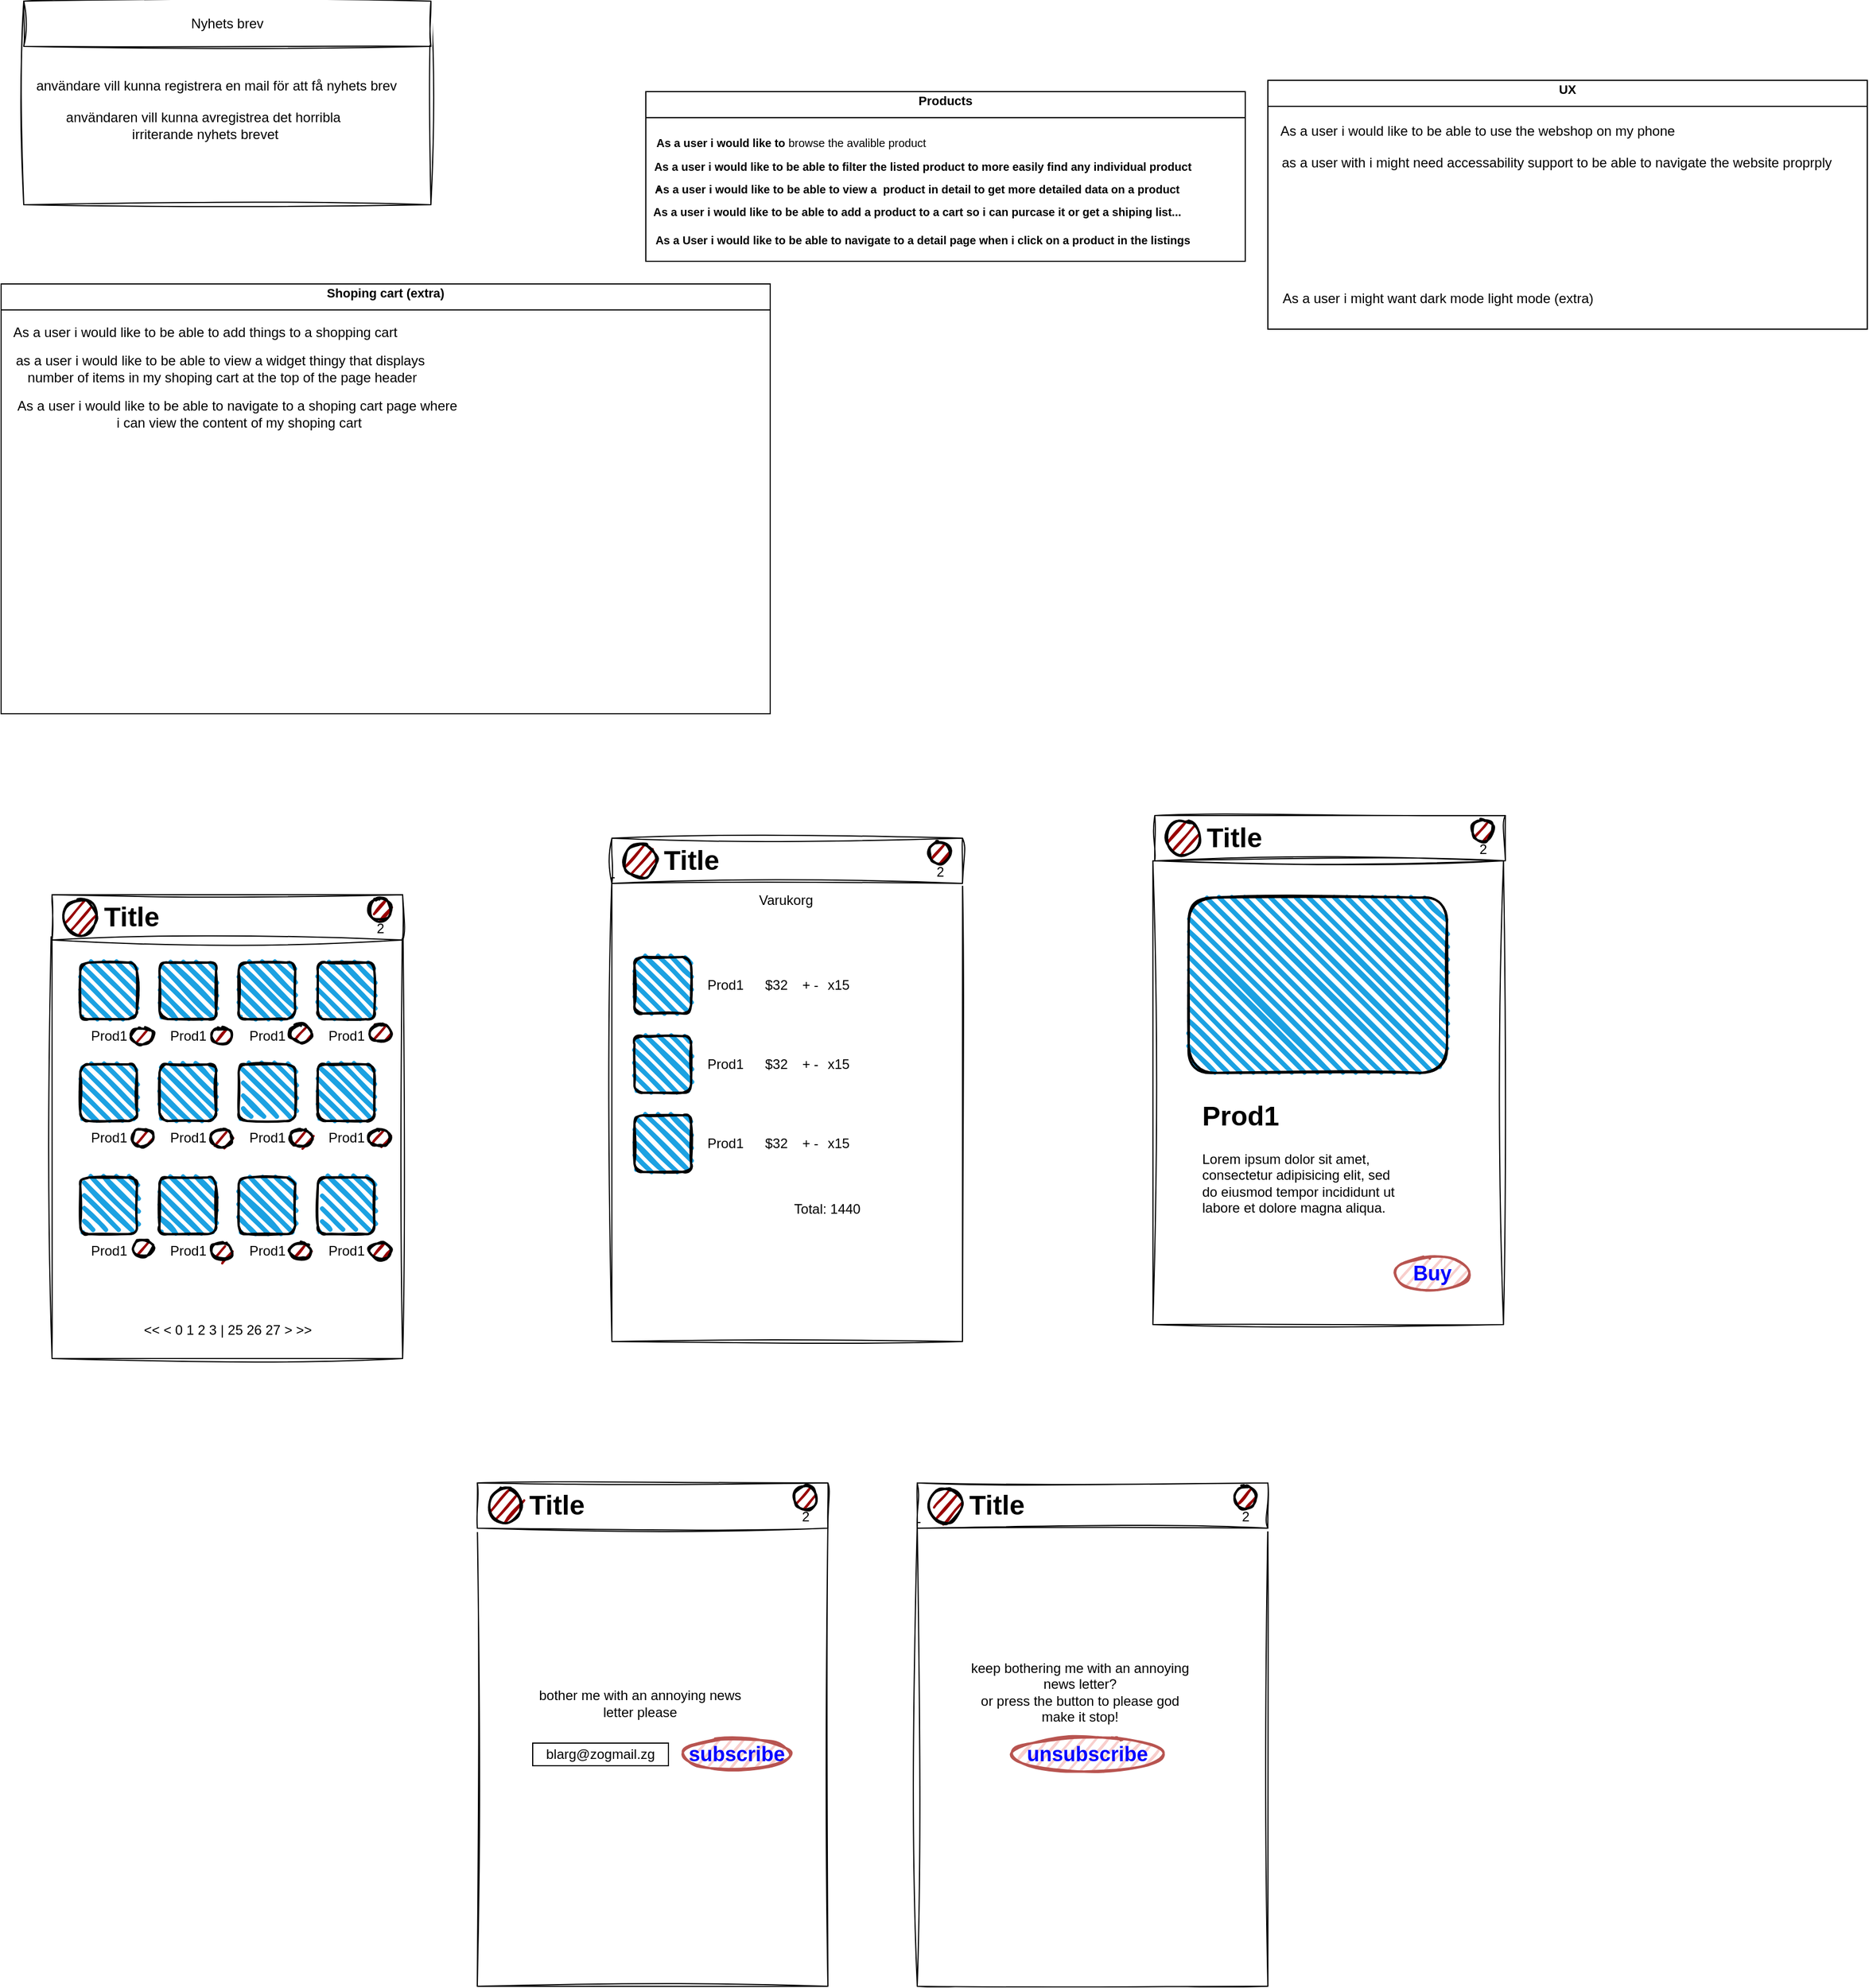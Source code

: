 <mxfile version="26.0.16">
  <diagram name="Page-1" id="tB2G2_xuUE1PFD17AhQb">
    <mxGraphModel dx="2924" dy="2338" grid="1" gridSize="10" guides="1" tooltips="1" connect="1" arrows="1" fold="1" page="1" pageScale="1" pageWidth="850" pageHeight="1100" math="0" shadow="0">
      <root>
        <mxCell id="0" />
        <mxCell id="1" parent="0" />
        <mxCell id="-5q9eOfwCiGem6xnQVSK-14" value="&lt;h1 style=&quot;text-align: left; margin-top: 0px;&quot;&gt;&lt;font style=&quot;font-size: 11px;&quot;&gt;Products&lt;/font&gt;&lt;/h1&gt;" style="swimlane;whiteSpace=wrap;html=1;" vertex="1" parent="1">
          <mxGeometry x="30" width="530" height="150" as="geometry" />
        </mxCell>
        <mxCell id="-5q9eOfwCiGem6xnQVSK-16" value="&lt;h1 style=&quot;text-align: left; margin-top: 0px;&quot;&gt;&lt;font style=&quot;font-size: 10px;&quot;&gt;As a user i would like to&amp;nbsp;&lt;/font&gt;&lt;span style=&quot;font-size: 10px; background-color: transparent; color: light-dark(rgb(0, 0, 0), rgb(255, 255, 255)); font-weight: normal;&quot;&gt;browse the avalible product&amp;nbsp;&lt;/span&gt;&lt;/h1&gt;&lt;p style=&quot;text-align: left;&quot;&gt;&lt;font size=&quot;3&quot;&gt;.&lt;/font&gt;&lt;/p&gt;" style="text;html=1;align=center;verticalAlign=middle;whiteSpace=wrap;rounded=0;" vertex="1" parent="-5q9eOfwCiGem6xnQVSK-14">
          <mxGeometry x="-40" y="60" width="340" height="10" as="geometry" />
        </mxCell>
        <mxCell id="-5q9eOfwCiGem6xnQVSK-18" value="&lt;h1 style=&quot;text-align: left; margin-top: 0px;&quot;&gt;&lt;span style=&quot;font-size: 10px;&quot;&gt;As a user i would like to be able to view a&amp;nbsp; product in detail to get more detailed data on a product&lt;/span&gt;&lt;/h1&gt;" style="text;html=1;align=center;verticalAlign=middle;whiteSpace=wrap;rounded=0;" vertex="1" parent="-5q9eOfwCiGem6xnQVSK-14">
          <mxGeometry x="-10" y="75" width="500" height="30" as="geometry" />
        </mxCell>
        <mxCell id="-5q9eOfwCiGem6xnQVSK-19" value="&lt;h1 style=&quot;text-align: left; margin-top: 0px;&quot;&gt;&lt;span style=&quot;font-size: 10px;&quot;&gt;As a user i would like to be able to add a product to a cart so i can purcase it or get a shiping list...&lt;/span&gt;&lt;/h1&gt;" style="text;html=1;align=center;verticalAlign=middle;whiteSpace=wrap;rounded=0;" vertex="1" parent="-5q9eOfwCiGem6xnQVSK-14">
          <mxGeometry x="-20" y="95" width="520" height="30" as="geometry" />
        </mxCell>
        <mxCell id="-5q9eOfwCiGem6xnQVSK-22" value="&lt;h1 style=&quot;text-align: left; margin-top: 0px;&quot;&gt;&lt;span style=&quot;font-size: 10px;&quot;&gt;As a user i would like to be able to filter the listed product to more easily find any individual product&lt;/span&gt;&lt;/h1&gt;" style="text;html=1;align=center;verticalAlign=middle;whiteSpace=wrap;rounded=0;" vertex="1" parent="-5q9eOfwCiGem6xnQVSK-14">
          <mxGeometry x="-40" y="65" width="570" height="10" as="geometry" />
        </mxCell>
        <mxCell id="-5q9eOfwCiGem6xnQVSK-23" value="&lt;h1 style=&quot;text-align: left; margin-top: 0px;&quot;&gt;&lt;span style=&quot;font-size: 10px;&quot;&gt;As a User i would like to be able to navigate to a detail page when i click on a product in the listings&lt;/span&gt;&lt;/h1&gt;" style="text;html=1;align=center;verticalAlign=middle;whiteSpace=wrap;rounded=0;" vertex="1" parent="-5q9eOfwCiGem6xnQVSK-14">
          <mxGeometry x="-15" y="120" width="520" height="30" as="geometry" />
        </mxCell>
        <mxCell id="-5q9eOfwCiGem6xnQVSK-25" value="&lt;h1 style=&quot;text-align: left; margin-top: 0px;&quot;&gt;&lt;font style=&quot;font-size: 11px;&quot;&gt;Shoping cart (extra)&lt;/font&gt;&lt;/h1&gt;" style="swimlane;whiteSpace=wrap;html=1;" vertex="1" parent="1">
          <mxGeometry x="-540" y="170" width="680" height="380" as="geometry" />
        </mxCell>
        <mxCell id="-5q9eOfwCiGem6xnQVSK-31" value="As a user i would like to be able to add things to a shopping cart&lt;div&gt;&lt;br&gt;&lt;/div&gt;" style="text;html=1;align=center;verticalAlign=middle;resizable=0;points=[];autosize=1;strokeColor=none;fillColor=none;" vertex="1" parent="-5q9eOfwCiGem6xnQVSK-25">
          <mxGeometry y="30" width="360" height="40" as="geometry" />
        </mxCell>
        <mxCell id="-5q9eOfwCiGem6xnQVSK-33" value="as a user i would like to be able to view a widget thingy that displays&amp;nbsp;&lt;div&gt;number of items in my shoping cart at the top of the page header&lt;/div&gt;" style="text;html=1;align=center;verticalAlign=middle;resizable=0;points=[];autosize=1;strokeColor=none;fillColor=none;" vertex="1" parent="-5q9eOfwCiGem6xnQVSK-25">
          <mxGeometry y="55" width="390" height="40" as="geometry" />
        </mxCell>
        <mxCell id="-5q9eOfwCiGem6xnQVSK-34" value="As a user i would like to be able to navigate to a shoping cart page where&amp;nbsp;&lt;div&gt;i can view the content of my shoping cart&lt;/div&gt;" style="text;html=1;align=center;verticalAlign=middle;resizable=0;points=[];autosize=1;strokeColor=none;fillColor=none;" vertex="1" parent="-5q9eOfwCiGem6xnQVSK-25">
          <mxGeometry y="95" width="420" height="40" as="geometry" />
        </mxCell>
        <mxCell id="-5q9eOfwCiGem6xnQVSK-35" value="&lt;h1 style=&quot;text-align: left; margin-top: 0px;&quot;&gt;&lt;span style=&quot;font-size: 11px;&quot;&gt;UX&lt;/span&gt;&lt;/h1&gt;" style="swimlane;whiteSpace=wrap;html=1;" vertex="1" parent="1">
          <mxGeometry x="580" y="-10" width="530" height="220" as="geometry" />
        </mxCell>
        <mxCell id="-5q9eOfwCiGem6xnQVSK-39" value="As a user i would like to be able to use the webshop on my phone" style="text;html=1;align=center;verticalAlign=middle;resizable=0;points=[];autosize=1;strokeColor=none;fillColor=none;" vertex="1" parent="-5q9eOfwCiGem6xnQVSK-35">
          <mxGeometry y="30" width="370" height="30" as="geometry" />
        </mxCell>
        <mxCell id="-5q9eOfwCiGem6xnQVSK-40" value="as a user with i might need accessability support to be able to navigate the website proprply&lt;div&gt;&lt;br&gt;&lt;/div&gt;" style="text;html=1;align=center;verticalAlign=middle;resizable=0;points=[];autosize=1;strokeColor=none;fillColor=none;" vertex="1" parent="-5q9eOfwCiGem6xnQVSK-35">
          <mxGeometry y="60" width="510" height="40" as="geometry" />
        </mxCell>
        <mxCell id="-5q9eOfwCiGem6xnQVSK-44" value="As a user i might want dark mode light mode (extra)&lt;div&gt;&lt;br&gt;&lt;/div&gt;" style="text;html=1;align=center;verticalAlign=middle;resizable=0;points=[];autosize=1;strokeColor=none;fillColor=none;" vertex="1" parent="-5q9eOfwCiGem6xnQVSK-35">
          <mxGeometry y="180" width="300" height="40" as="geometry" />
        </mxCell>
        <mxCell id="-5q9eOfwCiGem6xnQVSK-46" value="" style="rounded=0;whiteSpace=wrap;html=1;sketch=1;curveFitting=1;jiggle=2;shadow=0;" vertex="1" parent="1">
          <mxGeometry x="-495" y="710" width="310" height="410" as="geometry" />
        </mxCell>
        <mxCell id="-5q9eOfwCiGem6xnQVSK-52" value="" style="group" vertex="1" connectable="0" parent="1">
          <mxGeometry x="-475" y="770" width="60" height="80" as="geometry" />
        </mxCell>
        <mxCell id="-5q9eOfwCiGem6xnQVSK-48" value="" style="rounded=1;whiteSpace=wrap;html=1;strokeWidth=2;fillWeight=4;hachureGap=8;hachureAngle=45;fillColor=#1ba1e2;sketch=1;" vertex="1" parent="-5q9eOfwCiGem6xnQVSK-52">
          <mxGeometry x="5" width="50" height="50" as="geometry" />
        </mxCell>
        <mxCell id="-5q9eOfwCiGem6xnQVSK-51" value="&lt;span style=&quot;text-wrap-mode: wrap;&quot;&gt;Prod1&lt;/span&gt;" style="text;html=1;align=center;verticalAlign=middle;resizable=0;points=[];autosize=1;strokeColor=none;fillColor=none;" vertex="1" parent="-5q9eOfwCiGem6xnQVSK-52">
          <mxGeometry y="50" width="60" height="30" as="geometry" />
        </mxCell>
        <mxCell id="-5q9eOfwCiGem6xnQVSK-100" value="" style="ellipse;whiteSpace=wrap;html=1;strokeWidth=2;fillWeight=2;hachureGap=8;fillColor=#990000;fillStyle=dots;sketch=1;" vertex="1" parent="-5q9eOfwCiGem6xnQVSK-52">
          <mxGeometry x="50" y="57.5" width="20" height="15" as="geometry" />
        </mxCell>
        <mxCell id="-5q9eOfwCiGem6xnQVSK-53" value="" style="group" vertex="1" connectable="0" parent="1">
          <mxGeometry x="-405" y="770" width="70" height="110" as="geometry" />
        </mxCell>
        <mxCell id="-5q9eOfwCiGem6xnQVSK-54" value="" style="rounded=1;whiteSpace=wrap;html=1;strokeWidth=2;fillWeight=4;hachureGap=8;hachureAngle=45;fillColor=#1ba1e2;sketch=1;" vertex="1" parent="-5q9eOfwCiGem6xnQVSK-53">
          <mxGeometry x="5" width="50" height="50" as="geometry" />
        </mxCell>
        <mxCell id="-5q9eOfwCiGem6xnQVSK-55" value="&lt;span style=&quot;text-wrap-mode: wrap;&quot;&gt;Prod1&lt;/span&gt;" style="text;html=1;align=center;verticalAlign=middle;resizable=0;points=[];autosize=1;strokeColor=none;fillColor=none;" vertex="1" parent="-5q9eOfwCiGem6xnQVSK-53">
          <mxGeometry y="50" width="60" height="30" as="geometry" />
        </mxCell>
        <mxCell id="-5q9eOfwCiGem6xnQVSK-101" value="" style="ellipse;whiteSpace=wrap;html=1;strokeWidth=2;fillWeight=2;hachureGap=8;fillColor=#990000;fillStyle=dots;sketch=1;" vertex="1" parent="-5q9eOfwCiGem6xnQVSK-53">
          <mxGeometry x="50" y="57.5" width="20" height="15" as="geometry" />
        </mxCell>
        <mxCell id="-5q9eOfwCiGem6xnQVSK-56" value="" style="group" vertex="1" connectable="0" parent="1">
          <mxGeometry x="-335" y="770" width="60" height="80" as="geometry" />
        </mxCell>
        <mxCell id="-5q9eOfwCiGem6xnQVSK-57" value="" style="rounded=1;whiteSpace=wrap;html=1;strokeWidth=2;fillWeight=4;hachureGap=8;hachureAngle=45;fillColor=#1ba1e2;sketch=1;" vertex="1" parent="-5q9eOfwCiGem6xnQVSK-56">
          <mxGeometry x="5" width="50" height="50" as="geometry" />
        </mxCell>
        <mxCell id="-5q9eOfwCiGem6xnQVSK-58" value="&lt;span style=&quot;text-wrap-mode: wrap;&quot;&gt;Prod1&lt;/span&gt;" style="text;html=1;align=center;verticalAlign=middle;resizable=0;points=[];autosize=1;strokeColor=none;fillColor=none;" vertex="1" parent="-5q9eOfwCiGem6xnQVSK-56">
          <mxGeometry y="50" width="60" height="30" as="geometry" />
        </mxCell>
        <mxCell id="-5q9eOfwCiGem6xnQVSK-59" value="" style="group" vertex="1" connectable="0" parent="1">
          <mxGeometry x="-265" y="770" width="60" height="80" as="geometry" />
        </mxCell>
        <mxCell id="-5q9eOfwCiGem6xnQVSK-60" value="" style="rounded=1;whiteSpace=wrap;html=1;strokeWidth=2;fillWeight=4;hachureGap=8;hachureAngle=45;fillColor=#1ba1e2;sketch=1;" vertex="1" parent="-5q9eOfwCiGem6xnQVSK-59">
          <mxGeometry x="5" width="50" height="50" as="geometry" />
        </mxCell>
        <mxCell id="-5q9eOfwCiGem6xnQVSK-61" value="&lt;span style=&quot;text-wrap-mode: wrap;&quot;&gt;Prod1&lt;/span&gt;" style="text;html=1;align=center;verticalAlign=middle;resizable=0;points=[];autosize=1;strokeColor=none;fillColor=none;" vertex="1" parent="-5q9eOfwCiGem6xnQVSK-59">
          <mxGeometry y="50" width="60" height="30" as="geometry" />
        </mxCell>
        <mxCell id="-5q9eOfwCiGem6xnQVSK-62" value="" style="group" vertex="1" connectable="0" parent="1">
          <mxGeometry x="-475" y="860" width="70" height="80" as="geometry" />
        </mxCell>
        <mxCell id="-5q9eOfwCiGem6xnQVSK-63" value="" style="rounded=1;whiteSpace=wrap;html=1;strokeWidth=2;fillWeight=4;hachureGap=8;hachureAngle=45;fillColor=#1ba1e2;sketch=1;" vertex="1" parent="-5q9eOfwCiGem6xnQVSK-62">
          <mxGeometry x="5" width="50" height="50" as="geometry" />
        </mxCell>
        <mxCell id="-5q9eOfwCiGem6xnQVSK-64" value="&lt;span style=&quot;text-wrap-mode: wrap;&quot;&gt;Prod1&lt;/span&gt;" style="text;html=1;align=center;verticalAlign=middle;resizable=0;points=[];autosize=1;strokeColor=none;fillColor=none;" vertex="1" parent="-5q9eOfwCiGem6xnQVSK-62">
          <mxGeometry y="50" width="60" height="30" as="geometry" />
        </mxCell>
        <mxCell id="-5q9eOfwCiGem6xnQVSK-104" value="" style="ellipse;whiteSpace=wrap;html=1;strokeWidth=2;fillWeight=2;hachureGap=8;fillColor=#990000;fillStyle=dots;sketch=1;" vertex="1" parent="-5q9eOfwCiGem6xnQVSK-62">
          <mxGeometry x="50" y="57.5" width="20" height="15" as="geometry" />
        </mxCell>
        <mxCell id="-5q9eOfwCiGem6xnQVSK-65" value="" style="group" vertex="1" connectable="0" parent="1">
          <mxGeometry x="-405" y="860" width="70" height="80" as="geometry" />
        </mxCell>
        <mxCell id="-5q9eOfwCiGem6xnQVSK-66" value="" style="rounded=1;whiteSpace=wrap;html=1;strokeWidth=2;fillWeight=4;hachureGap=8;hachureAngle=45;fillColor=#1ba1e2;sketch=1;" vertex="1" parent="-5q9eOfwCiGem6xnQVSK-65">
          <mxGeometry x="5" width="50" height="50" as="geometry" />
        </mxCell>
        <mxCell id="-5q9eOfwCiGem6xnQVSK-67" value="&lt;span style=&quot;text-wrap-mode: wrap;&quot;&gt;Prod1&lt;/span&gt;" style="text;html=1;align=center;verticalAlign=middle;resizable=0;points=[];autosize=1;strokeColor=none;fillColor=none;" vertex="1" parent="-5q9eOfwCiGem6xnQVSK-65">
          <mxGeometry y="50" width="60" height="30" as="geometry" />
        </mxCell>
        <mxCell id="-5q9eOfwCiGem6xnQVSK-105" value="" style="ellipse;whiteSpace=wrap;html=1;strokeWidth=2;fillWeight=2;hachureGap=8;fillColor=#990000;fillStyle=dots;sketch=1;" vertex="1" parent="-5q9eOfwCiGem6xnQVSK-65">
          <mxGeometry x="50" y="57.5" width="20" height="15" as="geometry" />
        </mxCell>
        <mxCell id="-5q9eOfwCiGem6xnQVSK-68" value="" style="group" vertex="1" connectable="0" parent="1">
          <mxGeometry x="-335" y="860" width="70" height="80" as="geometry" />
        </mxCell>
        <mxCell id="-5q9eOfwCiGem6xnQVSK-69" value="" style="rounded=1;whiteSpace=wrap;html=1;strokeWidth=2;fillWeight=4;hachureGap=8;hachureAngle=45;fillColor=#1ba1e2;sketch=1;" vertex="1" parent="-5q9eOfwCiGem6xnQVSK-68">
          <mxGeometry x="5" width="50" height="50" as="geometry" />
        </mxCell>
        <mxCell id="-5q9eOfwCiGem6xnQVSK-70" value="&lt;span style=&quot;text-wrap-mode: wrap;&quot;&gt;Prod1&lt;/span&gt;" style="text;html=1;align=center;verticalAlign=middle;resizable=0;points=[];autosize=1;strokeColor=none;fillColor=none;" vertex="1" parent="-5q9eOfwCiGem6xnQVSK-68">
          <mxGeometry y="50" width="60" height="30" as="geometry" />
        </mxCell>
        <mxCell id="-5q9eOfwCiGem6xnQVSK-106" value="" style="ellipse;whiteSpace=wrap;html=1;strokeWidth=2;fillWeight=2;hachureGap=8;fillColor=#990000;fillStyle=dots;sketch=1;" vertex="1" parent="-5q9eOfwCiGem6xnQVSK-68">
          <mxGeometry x="50" y="57.5" width="20" height="15" as="geometry" />
        </mxCell>
        <mxCell id="-5q9eOfwCiGem6xnQVSK-71" value="" style="group" vertex="1" connectable="0" parent="1">
          <mxGeometry x="-265" y="860" width="70" height="80" as="geometry" />
        </mxCell>
        <mxCell id="-5q9eOfwCiGem6xnQVSK-72" value="" style="rounded=1;whiteSpace=wrap;html=1;strokeWidth=2;fillWeight=4;hachureGap=8;hachureAngle=45;fillColor=#1ba1e2;sketch=1;" vertex="1" parent="-5q9eOfwCiGem6xnQVSK-71">
          <mxGeometry x="5" width="50" height="50" as="geometry" />
        </mxCell>
        <mxCell id="-5q9eOfwCiGem6xnQVSK-73" value="&lt;span style=&quot;text-wrap-mode: wrap;&quot;&gt;Prod1&lt;/span&gt;" style="text;html=1;align=center;verticalAlign=middle;resizable=0;points=[];autosize=1;strokeColor=none;fillColor=none;" vertex="1" parent="-5q9eOfwCiGem6xnQVSK-71">
          <mxGeometry y="50" width="60" height="30" as="geometry" />
        </mxCell>
        <mxCell id="-5q9eOfwCiGem6xnQVSK-107" value="" style="ellipse;whiteSpace=wrap;html=1;strokeWidth=2;fillWeight=2;hachureGap=8;fillColor=#990000;fillStyle=dots;sketch=1;" vertex="1" parent="-5q9eOfwCiGem6xnQVSK-71">
          <mxGeometry x="50" y="57.5" width="20" height="15" as="geometry" />
        </mxCell>
        <mxCell id="-5q9eOfwCiGem6xnQVSK-74" value="" style="rounded=0;whiteSpace=wrap;html=1;glass=0;sketch=1;curveFitting=1;jiggle=2;" vertex="1" parent="1">
          <mxGeometry x="-495" y="710" width="310" height="40" as="geometry" />
        </mxCell>
        <mxCell id="-5q9eOfwCiGem6xnQVSK-76" value="" style="ellipse;whiteSpace=wrap;html=1;strokeWidth=2;fillWeight=2;hachureGap=8;fillColor=#990000;fillStyle=dots;sketch=1;" vertex="1" parent="1">
          <mxGeometry x="-485" y="715" width="30" height="30" as="geometry" />
        </mxCell>
        <mxCell id="-5q9eOfwCiGem6xnQVSK-77" value="Title" style="text;strokeColor=none;fillColor=none;html=1;fontSize=24;fontStyle=1;verticalAlign=middle;align=center;" vertex="1" parent="1">
          <mxGeometry x="-475" y="710" width="100" height="40" as="geometry" />
        </mxCell>
        <mxCell id="-5q9eOfwCiGem6xnQVSK-78" value="" style="ellipse;whiteSpace=wrap;html=1;strokeWidth=2;fillWeight=2;hachureGap=8;fillColor=#990000;fillStyle=dots;sketch=1;" vertex="1" parent="1">
          <mxGeometry x="-215" y="713" width="20" height="20" as="geometry" />
        </mxCell>
        <mxCell id="-5q9eOfwCiGem6xnQVSK-79" value="2" style="text;html=1;align=center;verticalAlign=middle;resizable=0;points=[];autosize=1;strokeColor=none;fillColor=none;" vertex="1" parent="1">
          <mxGeometry x="-220" y="725" width="30" height="30" as="geometry" />
        </mxCell>
        <mxCell id="-5q9eOfwCiGem6xnQVSK-80" value="&amp;lt;&amp;lt; &amp;lt; 0 1 2 3 | 25 26 27 &amp;gt; &amp;gt;&amp;gt;" style="text;html=1;align=center;verticalAlign=middle;resizable=0;points=[];autosize=1;strokeColor=none;fillColor=none;" vertex="1" parent="1">
          <mxGeometry x="-425" y="1080" width="170" height="30" as="geometry" />
        </mxCell>
        <mxCell id="-5q9eOfwCiGem6xnQVSK-81" value="" style="rounded=0;whiteSpace=wrap;html=1;sketch=1;curveFitting=1;jiggle=2;shadow=0;" vertex="1" parent="1">
          <mxGeometry x="478.33" y="680" width="310" height="410" as="geometry" />
        </mxCell>
        <mxCell id="-5q9eOfwCiGem6xnQVSK-86" value="" style="group" vertex="1" connectable="0" parent="1">
          <mxGeometry x="-475" y="960" width="60" height="80" as="geometry" />
        </mxCell>
        <mxCell id="-5q9eOfwCiGem6xnQVSK-87" value="" style="rounded=1;whiteSpace=wrap;html=1;strokeWidth=2;fillWeight=4;hachureGap=8;hachureAngle=45;fillColor=#1ba1e2;sketch=1;" vertex="1" parent="-5q9eOfwCiGem6xnQVSK-86">
          <mxGeometry x="5" width="50" height="50" as="geometry" />
        </mxCell>
        <mxCell id="-5q9eOfwCiGem6xnQVSK-88" value="&lt;span style=&quot;text-wrap-mode: wrap;&quot;&gt;Prod1&lt;/span&gt;" style="text;html=1;align=center;verticalAlign=middle;resizable=0;points=[];autosize=1;strokeColor=none;fillColor=none;" vertex="1" parent="-5q9eOfwCiGem6xnQVSK-86">
          <mxGeometry y="50" width="60" height="30" as="geometry" />
        </mxCell>
        <mxCell id="-5q9eOfwCiGem6xnQVSK-89" value="" style="group" vertex="1" connectable="0" parent="1">
          <mxGeometry x="-405" y="960" width="70" height="80" as="geometry" />
        </mxCell>
        <mxCell id="-5q9eOfwCiGem6xnQVSK-90" value="" style="rounded=1;whiteSpace=wrap;html=1;strokeWidth=2;fillWeight=4;hachureGap=8;hachureAngle=45;fillColor=#1ba1e2;sketch=1;" vertex="1" parent="-5q9eOfwCiGem6xnQVSK-89">
          <mxGeometry x="5" width="50" height="50" as="geometry" />
        </mxCell>
        <mxCell id="-5q9eOfwCiGem6xnQVSK-91" value="&lt;span style=&quot;text-wrap-mode: wrap;&quot;&gt;Prod1&lt;/span&gt;" style="text;html=1;align=center;verticalAlign=middle;resizable=0;points=[];autosize=1;strokeColor=none;fillColor=none;" vertex="1" parent="-5q9eOfwCiGem6xnQVSK-89">
          <mxGeometry y="50" width="60" height="30" as="geometry" />
        </mxCell>
        <mxCell id="-5q9eOfwCiGem6xnQVSK-109" value="" style="ellipse;whiteSpace=wrap;html=1;strokeWidth=2;fillWeight=2;hachureGap=8;fillColor=#990000;fillStyle=dots;sketch=1;" vertex="1" parent="-5q9eOfwCiGem6xnQVSK-89">
          <mxGeometry x="50" y="57.5" width="20" height="15" as="geometry" />
        </mxCell>
        <mxCell id="-5q9eOfwCiGem6xnQVSK-92" value="" style="group" vertex="1" connectable="0" parent="1">
          <mxGeometry x="-335" y="960" width="70" height="80" as="geometry" />
        </mxCell>
        <mxCell id="-5q9eOfwCiGem6xnQVSK-93" value="" style="rounded=1;whiteSpace=wrap;html=1;strokeWidth=2;fillWeight=4;hachureGap=8;hachureAngle=45;fillColor=#1ba1e2;sketch=1;" vertex="1" parent="-5q9eOfwCiGem6xnQVSK-92">
          <mxGeometry x="5" width="50" height="50" as="geometry" />
        </mxCell>
        <mxCell id="-5q9eOfwCiGem6xnQVSK-94" value="&lt;span style=&quot;text-wrap-mode: wrap;&quot;&gt;Prod1&lt;/span&gt;" style="text;html=1;align=center;verticalAlign=middle;resizable=0;points=[];autosize=1;strokeColor=none;fillColor=none;" vertex="1" parent="-5q9eOfwCiGem6xnQVSK-92">
          <mxGeometry y="50" width="60" height="30" as="geometry" />
        </mxCell>
        <mxCell id="-5q9eOfwCiGem6xnQVSK-110" value="" style="ellipse;whiteSpace=wrap;html=1;strokeWidth=2;fillWeight=2;hachureGap=8;fillColor=#990000;fillStyle=dots;sketch=1;" vertex="1" parent="-5q9eOfwCiGem6xnQVSK-92">
          <mxGeometry x="50" y="57.5" width="20" height="15" as="geometry" />
        </mxCell>
        <mxCell id="-5q9eOfwCiGem6xnQVSK-95" value="" style="group" vertex="1" connectable="0" parent="1">
          <mxGeometry x="-265" y="960" width="70" height="80" as="geometry" />
        </mxCell>
        <mxCell id="-5q9eOfwCiGem6xnQVSK-96" value="" style="rounded=1;whiteSpace=wrap;html=1;strokeWidth=2;fillWeight=4;hachureGap=8;hachureAngle=45;fillColor=#1ba1e2;sketch=1;" vertex="1" parent="-5q9eOfwCiGem6xnQVSK-95">
          <mxGeometry x="5" width="50" height="50" as="geometry" />
        </mxCell>
        <mxCell id="-5q9eOfwCiGem6xnQVSK-97" value="&lt;span style=&quot;text-wrap-mode: wrap;&quot;&gt;Prod1&lt;/span&gt;" style="text;html=1;align=center;verticalAlign=middle;resizable=0;points=[];autosize=1;strokeColor=none;fillColor=none;" vertex="1" parent="-5q9eOfwCiGem6xnQVSK-95">
          <mxGeometry y="50" width="60" height="30" as="geometry" />
        </mxCell>
        <mxCell id="-5q9eOfwCiGem6xnQVSK-111" value="" style="ellipse;whiteSpace=wrap;html=1;strokeWidth=2;fillWeight=2;hachureGap=8;fillColor=#990000;fillStyle=dots;sketch=1;" vertex="1" parent="-5q9eOfwCiGem6xnQVSK-95">
          <mxGeometry x="50" y="57.5" width="20" height="15" as="geometry" />
        </mxCell>
        <mxCell id="-5q9eOfwCiGem6xnQVSK-84" value="" style="rounded=1;whiteSpace=wrap;html=1;strokeWidth=2;fillWeight=4;hachureGap=8;hachureAngle=45;fillColor=#1ba1e2;sketch=1;" vertex="1" parent="1">
          <mxGeometry x="510" y="712.5" width="228.33" height="155" as="geometry" />
        </mxCell>
        <mxCell id="-5q9eOfwCiGem6xnQVSK-102" value="" style="ellipse;whiteSpace=wrap;html=1;strokeWidth=2;fillWeight=2;hachureGap=8;fillColor=#990000;fillStyle=dots;sketch=1;" vertex="1" parent="1">
          <mxGeometry x="-285" y="825" width="20" height="15" as="geometry" />
        </mxCell>
        <mxCell id="-5q9eOfwCiGem6xnQVSK-103" value="" style="ellipse;whiteSpace=wrap;html=1;strokeWidth=2;fillWeight=2;hachureGap=8;fillColor=#990000;fillStyle=dots;sketch=1;" vertex="1" parent="1">
          <mxGeometry x="-215" y="825" width="20" height="15" as="geometry" />
        </mxCell>
        <mxCell id="-5q9eOfwCiGem6xnQVSK-108" value="" style="ellipse;whiteSpace=wrap;html=1;strokeWidth=2;fillWeight=2;hachureGap=8;fillColor=#990000;fillStyle=dots;sketch=1;" vertex="1" parent="1">
          <mxGeometry x="-425" y="1015.01" width="20" height="15" as="geometry" />
        </mxCell>
        <mxCell id="-5q9eOfwCiGem6xnQVSK-112" value="" style="ellipse;whiteSpace=wrap;html=1;strokeWidth=2;fillWeight=2;hachureGap=8;fillColor=#f8cecc;fillStyle=dots;sketch=1;strokeColor=#b85450;" vertex="1" parent="1">
          <mxGeometry x="690" y="1030.01" width="70" height="29.99" as="geometry" />
        </mxCell>
        <mxCell id="-5q9eOfwCiGem6xnQVSK-118" value="" style="rounded=0;whiteSpace=wrap;html=1;sketch=1;curveFitting=1;jiggle=2;shadow=0;" vertex="1" parent="1">
          <mxGeometry y="695" width="310" height="410" as="geometry" />
        </mxCell>
        <mxCell id="-5q9eOfwCiGem6xnQVSK-119" value="Varukorg" style="rounded=0;whiteSpace=wrap;html=1;glass=0;sketch=1;curveFitting=1;jiggle=2;strokeColor=none;fillColor=none;" vertex="1" parent="1">
          <mxGeometry x="-1" y="695" width="310" height="40" as="geometry" />
        </mxCell>
        <mxCell id="-5q9eOfwCiGem6xnQVSK-135" value="" style="group" vertex="1" connectable="0" parent="1">
          <mxGeometry x="20" y="765" width="200" height="50" as="geometry" />
        </mxCell>
        <mxCell id="-5q9eOfwCiGem6xnQVSK-127" value="" style="rounded=1;whiteSpace=wrap;html=1;strokeWidth=2;fillWeight=4;hachureGap=8;hachureAngle=45;fillColor=#1ba1e2;sketch=1;" vertex="1" parent="-5q9eOfwCiGem6xnQVSK-135">
          <mxGeometry width="50" height="50" as="geometry" />
        </mxCell>
        <mxCell id="-5q9eOfwCiGem6xnQVSK-128" value="&lt;span style=&quot;text-wrap-mode: wrap;&quot;&gt;Prod1&lt;/span&gt;" style="text;html=1;align=center;verticalAlign=middle;resizable=0;points=[];autosize=1;strokeColor=none;fillColor=none;" vertex="1" parent="-5q9eOfwCiGem6xnQVSK-135">
          <mxGeometry x="50" y="10" width="60" height="30" as="geometry" />
        </mxCell>
        <mxCell id="-5q9eOfwCiGem6xnQVSK-131" value="&lt;span style=&quot;text-wrap-mode: wrap;&quot;&gt;$32&lt;/span&gt;" style="text;html=1;align=center;verticalAlign=middle;resizable=0;points=[];autosize=1;strokeColor=none;fillColor=none;" vertex="1" parent="-5q9eOfwCiGem6xnQVSK-135">
          <mxGeometry x="105" y="10" width="40" height="30" as="geometry" />
        </mxCell>
        <mxCell id="-5q9eOfwCiGem6xnQVSK-133" value="+ -" style="text;html=1;align=center;verticalAlign=middle;resizable=0;points=[];autosize=1;strokeColor=none;fillColor=none;" vertex="1" parent="-5q9eOfwCiGem6xnQVSK-135">
          <mxGeometry x="135" y="10" width="40" height="30" as="geometry" />
        </mxCell>
        <mxCell id="-5q9eOfwCiGem6xnQVSK-134" value="x15" style="text;html=1;align=center;verticalAlign=middle;resizable=0;points=[];autosize=1;strokeColor=none;fillColor=none;" vertex="1" parent="-5q9eOfwCiGem6xnQVSK-135">
          <mxGeometry x="160" y="10" width="40" height="30" as="geometry" />
        </mxCell>
        <mxCell id="-5q9eOfwCiGem6xnQVSK-136" value="" style="group" vertex="1" connectable="0" parent="1">
          <mxGeometry x="20" y="835" width="200" height="50" as="geometry" />
        </mxCell>
        <mxCell id="-5q9eOfwCiGem6xnQVSK-137" value="" style="rounded=1;whiteSpace=wrap;html=1;strokeWidth=2;fillWeight=4;hachureGap=8;hachureAngle=45;fillColor=#1ba1e2;sketch=1;" vertex="1" parent="-5q9eOfwCiGem6xnQVSK-136">
          <mxGeometry width="50" height="50" as="geometry" />
        </mxCell>
        <mxCell id="-5q9eOfwCiGem6xnQVSK-138" value="&lt;span style=&quot;text-wrap-mode: wrap;&quot;&gt;Prod1&lt;/span&gt;" style="text;html=1;align=center;verticalAlign=middle;resizable=0;points=[];autosize=1;strokeColor=none;fillColor=none;" vertex="1" parent="-5q9eOfwCiGem6xnQVSK-136">
          <mxGeometry x="50" y="10" width="60" height="30" as="geometry" />
        </mxCell>
        <mxCell id="-5q9eOfwCiGem6xnQVSK-139" value="&lt;span style=&quot;text-wrap-mode: wrap;&quot;&gt;$32&lt;/span&gt;" style="text;html=1;align=center;verticalAlign=middle;resizable=0;points=[];autosize=1;strokeColor=none;fillColor=none;" vertex="1" parent="-5q9eOfwCiGem6xnQVSK-136">
          <mxGeometry x="105" y="10" width="40" height="30" as="geometry" />
        </mxCell>
        <mxCell id="-5q9eOfwCiGem6xnQVSK-140" value="+ -" style="text;html=1;align=center;verticalAlign=middle;resizable=0;points=[];autosize=1;strokeColor=none;fillColor=none;" vertex="1" parent="-5q9eOfwCiGem6xnQVSK-136">
          <mxGeometry x="135" y="10" width="40" height="30" as="geometry" />
        </mxCell>
        <mxCell id="-5q9eOfwCiGem6xnQVSK-141" value="x15" style="text;html=1;align=center;verticalAlign=middle;resizable=0;points=[];autosize=1;strokeColor=none;fillColor=none;" vertex="1" parent="-5q9eOfwCiGem6xnQVSK-136">
          <mxGeometry x="160" y="10" width="40" height="30" as="geometry" />
        </mxCell>
        <mxCell id="-5q9eOfwCiGem6xnQVSK-142" value="" style="group" vertex="1" connectable="0" parent="1">
          <mxGeometry x="20" y="905" width="200" height="50" as="geometry" />
        </mxCell>
        <mxCell id="-5q9eOfwCiGem6xnQVSK-143" value="" style="rounded=1;whiteSpace=wrap;html=1;strokeWidth=2;fillWeight=4;hachureGap=8;hachureAngle=45;fillColor=#1ba1e2;sketch=1;" vertex="1" parent="-5q9eOfwCiGem6xnQVSK-142">
          <mxGeometry width="50" height="50" as="geometry" />
        </mxCell>
        <mxCell id="-5q9eOfwCiGem6xnQVSK-144" value="&lt;span style=&quot;text-wrap-mode: wrap;&quot;&gt;Prod1&lt;/span&gt;" style="text;html=1;align=center;verticalAlign=middle;resizable=0;points=[];autosize=1;strokeColor=none;fillColor=none;" vertex="1" parent="-5q9eOfwCiGem6xnQVSK-142">
          <mxGeometry x="50" y="10" width="60" height="30" as="geometry" />
        </mxCell>
        <mxCell id="-5q9eOfwCiGem6xnQVSK-145" value="&lt;span style=&quot;text-wrap-mode: wrap;&quot;&gt;$32&lt;/span&gt;" style="text;html=1;align=center;verticalAlign=middle;resizable=0;points=[];autosize=1;strokeColor=none;fillColor=none;" vertex="1" parent="-5q9eOfwCiGem6xnQVSK-142">
          <mxGeometry x="105" y="10" width="40" height="30" as="geometry" />
        </mxCell>
        <mxCell id="-5q9eOfwCiGem6xnQVSK-146" value="+ -" style="text;html=1;align=center;verticalAlign=middle;resizable=0;points=[];autosize=1;strokeColor=none;fillColor=none;" vertex="1" parent="-5q9eOfwCiGem6xnQVSK-142">
          <mxGeometry x="135" y="10" width="40" height="30" as="geometry" />
        </mxCell>
        <mxCell id="-5q9eOfwCiGem6xnQVSK-147" value="x15" style="text;html=1;align=center;verticalAlign=middle;resizable=0;points=[];autosize=1;strokeColor=none;fillColor=none;" vertex="1" parent="-5q9eOfwCiGem6xnQVSK-142">
          <mxGeometry x="160" y="10" width="40" height="30" as="geometry" />
        </mxCell>
        <mxCell id="-5q9eOfwCiGem6xnQVSK-148" value="Total: 1440&lt;div&gt;&lt;br&gt;&lt;/div&gt;" style="text;html=1;align=center;verticalAlign=middle;resizable=0;points=[];autosize=1;strokeColor=none;fillColor=none;" vertex="1" parent="1">
          <mxGeometry x="150" y="975" width="80" height="40" as="geometry" />
        </mxCell>
        <mxCell id="-5q9eOfwCiGem6xnQVSK-165" value="" style="group" vertex="1" connectable="0" parent="1">
          <mxGeometry x="480" y="640" width="310" height="45" as="geometry" />
        </mxCell>
        <mxCell id="-5q9eOfwCiGem6xnQVSK-166" value="" style="rounded=0;whiteSpace=wrap;html=1;glass=0;sketch=1;curveFitting=1;jiggle=2;" vertex="1" parent="-5q9eOfwCiGem6xnQVSK-165">
          <mxGeometry width="310" height="40" as="geometry" />
        </mxCell>
        <mxCell id="-5q9eOfwCiGem6xnQVSK-167" value="" style="ellipse;whiteSpace=wrap;html=1;strokeWidth=2;fillWeight=2;hachureGap=8;fillColor=#990000;fillStyle=dots;sketch=1;" vertex="1" parent="-5q9eOfwCiGem6xnQVSK-165">
          <mxGeometry x="10" y="5" width="30" height="30" as="geometry" />
        </mxCell>
        <mxCell id="-5q9eOfwCiGem6xnQVSK-168" value="Title" style="text;strokeColor=none;fillColor=none;html=1;fontSize=24;fontStyle=1;verticalAlign=middle;align=center;" vertex="1" parent="-5q9eOfwCiGem6xnQVSK-165">
          <mxGeometry x="20" width="100" height="40" as="geometry" />
        </mxCell>
        <mxCell id="-5q9eOfwCiGem6xnQVSK-169" value="" style="ellipse;whiteSpace=wrap;html=1;strokeWidth=2;fillWeight=2;hachureGap=8;fillColor=#990000;fillStyle=dots;sketch=1;" vertex="1" parent="-5q9eOfwCiGem6xnQVSK-165">
          <mxGeometry x="280" y="3" width="20" height="20" as="geometry" />
        </mxCell>
        <mxCell id="-5q9eOfwCiGem6xnQVSK-170" value="2" style="text;html=1;align=center;verticalAlign=middle;resizable=0;points=[];autosize=1;strokeColor=none;fillColor=none;" vertex="1" parent="-5q9eOfwCiGem6xnQVSK-165">
          <mxGeometry x="275" y="15" width="30" height="30" as="geometry" />
        </mxCell>
        <mxCell id="-5q9eOfwCiGem6xnQVSK-171" value="" style="rounded=0;whiteSpace=wrap;html=1;sketch=1;curveFitting=1;jiggle=2;shadow=0;" vertex="1" parent="1">
          <mxGeometry x="-520" y="-80" width="360" height="180" as="geometry" />
        </mxCell>
        <mxCell id="-5q9eOfwCiGem6xnQVSK-172" value="Nyhets brev" style="rounded=0;whiteSpace=wrap;html=1;glass=0;sketch=1;curveFitting=1;jiggle=2;" vertex="1" parent="1">
          <mxGeometry x="-520" y="-80" width="360" height="40" as="geometry" />
        </mxCell>
        <mxCell id="-5q9eOfwCiGem6xnQVSK-173" value="användare vill kunna registrera en mail för att få nyhets brev" style="text;html=1;align=center;verticalAlign=middle;resizable=0;points=[];autosize=1;strokeColor=none;fillColor=none;" vertex="1" parent="1">
          <mxGeometry x="-520" y="-20" width="340" height="30" as="geometry" />
        </mxCell>
        <mxCell id="-5q9eOfwCiGem6xnQVSK-174" value="användaren vill kunna avregistrea det horribla&amp;nbsp;&lt;div&gt;irriterande nyhets brevet&lt;/div&gt;" style="text;html=1;align=center;verticalAlign=middle;resizable=0;points=[];autosize=1;strokeColor=none;fillColor=none;" vertex="1" parent="1">
          <mxGeometry x="-495" y="10" width="270" height="40" as="geometry" />
        </mxCell>
        <mxCell id="-5q9eOfwCiGem6xnQVSK-175" value="&lt;h1 style=&quot;margin-top: 0px;&quot;&gt;Prod1&lt;/h1&gt;&lt;p&gt;Lorem ipsum dolor sit amet, consectetur adipisicing elit, sed do eiusmod tempor incididunt ut labore et dolore magna aliqua.&lt;/p&gt;" style="text;html=1;whiteSpace=wrap;overflow=hidden;rounded=0;" vertex="1" parent="1">
          <mxGeometry x="520.0" y="885" width="180" height="120" as="geometry" />
        </mxCell>
        <mxCell id="-5q9eOfwCiGem6xnQVSK-177" value="Buy" style="text;html=1;align=center;verticalAlign=middle;resizable=0;points=[];autosize=1;strokeColor=none;fillColor=none;fontColor=#0000FF;fontStyle=1;fontSize=18;" vertex="1" parent="1">
          <mxGeometry x="700" y="1025.01" width="50" height="40" as="geometry" />
        </mxCell>
        <mxCell id="-5q9eOfwCiGem6xnQVSK-178" value="" style="group" vertex="1" connectable="0" parent="1">
          <mxGeometry y="660" width="310" height="45" as="geometry" />
        </mxCell>
        <mxCell id="-5q9eOfwCiGem6xnQVSK-179" value="" style="rounded=0;whiteSpace=wrap;html=1;glass=0;sketch=1;curveFitting=1;jiggle=2;" vertex="1" parent="-5q9eOfwCiGem6xnQVSK-178">
          <mxGeometry width="310" height="40" as="geometry" />
        </mxCell>
        <mxCell id="-5q9eOfwCiGem6xnQVSK-180" value="" style="ellipse;whiteSpace=wrap;html=1;strokeWidth=2;fillWeight=2;hachureGap=8;fillColor=#990000;fillStyle=dots;sketch=1;" vertex="1" parent="-5q9eOfwCiGem6xnQVSK-178">
          <mxGeometry x="10" y="5" width="30" height="30" as="geometry" />
        </mxCell>
        <mxCell id="-5q9eOfwCiGem6xnQVSK-181" value="Title" style="text;strokeColor=none;fillColor=none;html=1;fontSize=24;fontStyle=1;verticalAlign=middle;align=center;" vertex="1" parent="-5q9eOfwCiGem6xnQVSK-178">
          <mxGeometry x="20" width="100" height="40" as="geometry" />
        </mxCell>
        <mxCell id="-5q9eOfwCiGem6xnQVSK-182" value="" style="ellipse;whiteSpace=wrap;html=1;strokeWidth=2;fillWeight=2;hachureGap=8;fillColor=#990000;fillStyle=dots;sketch=1;" vertex="1" parent="-5q9eOfwCiGem6xnQVSK-178">
          <mxGeometry x="280" y="3" width="20" height="20" as="geometry" />
        </mxCell>
        <mxCell id="-5q9eOfwCiGem6xnQVSK-183" value="2" style="text;html=1;align=center;verticalAlign=middle;resizable=0;points=[];autosize=1;strokeColor=none;fillColor=none;" vertex="1" parent="-5q9eOfwCiGem6xnQVSK-178">
          <mxGeometry x="275" y="15" width="30" height="30" as="geometry" />
        </mxCell>
        <mxCell id="-5q9eOfwCiGem6xnQVSK-184" value="" style="rounded=0;whiteSpace=wrap;html=1;sketch=1;curveFitting=1;jiggle=2;shadow=0;" vertex="1" parent="1">
          <mxGeometry x="-119" y="1265" width="310" height="410" as="geometry" />
        </mxCell>
        <mxCell id="-5q9eOfwCiGem6xnQVSK-205" value="" style="group" vertex="1" connectable="0" parent="1">
          <mxGeometry x="-119" y="1230" width="310" height="45" as="geometry" />
        </mxCell>
        <mxCell id="-5q9eOfwCiGem6xnQVSK-206" value="" style="rounded=0;whiteSpace=wrap;html=1;glass=0;sketch=1;curveFitting=1;jiggle=2;" vertex="1" parent="-5q9eOfwCiGem6xnQVSK-205">
          <mxGeometry width="310" height="40" as="geometry" />
        </mxCell>
        <mxCell id="-5q9eOfwCiGem6xnQVSK-207" value="" style="ellipse;whiteSpace=wrap;html=1;strokeWidth=2;fillWeight=2;hachureGap=8;fillColor=#990000;fillStyle=dots;sketch=1;" vertex="1" parent="-5q9eOfwCiGem6xnQVSK-205">
          <mxGeometry x="10" y="5" width="30" height="30" as="geometry" />
        </mxCell>
        <mxCell id="-5q9eOfwCiGem6xnQVSK-208" value="Title" style="text;strokeColor=none;fillColor=none;html=1;fontSize=24;fontStyle=1;verticalAlign=middle;align=center;" vertex="1" parent="-5q9eOfwCiGem6xnQVSK-205">
          <mxGeometry x="20" width="100" height="40" as="geometry" />
        </mxCell>
        <mxCell id="-5q9eOfwCiGem6xnQVSK-209" value="" style="ellipse;whiteSpace=wrap;html=1;strokeWidth=2;fillWeight=2;hachureGap=8;fillColor=#990000;fillStyle=dots;sketch=1;" vertex="1" parent="-5q9eOfwCiGem6xnQVSK-205">
          <mxGeometry x="280" y="3" width="20" height="20" as="geometry" />
        </mxCell>
        <mxCell id="-5q9eOfwCiGem6xnQVSK-210" value="2" style="text;html=1;align=center;verticalAlign=middle;resizable=0;points=[];autosize=1;strokeColor=none;fillColor=none;" vertex="1" parent="-5q9eOfwCiGem6xnQVSK-205">
          <mxGeometry x="275" y="15" width="30" height="30" as="geometry" />
        </mxCell>
        <mxCell id="-5q9eOfwCiGem6xnQVSK-211" value="blarg@zogmail.zg" style="rounded=0;whiteSpace=wrap;html=1;" vertex="1" parent="1">
          <mxGeometry x="-70" y="1460" width="120" height="20" as="geometry" />
        </mxCell>
        <mxCell id="-5q9eOfwCiGem6xnQVSK-213" value="" style="ellipse;whiteSpace=wrap;html=1;strokeWidth=2;fillWeight=2;hachureGap=8;fillColor=#f8cecc;fillStyle=dots;sketch=1;strokeColor=#b85450;" vertex="1" parent="1">
          <mxGeometry x="60" y="1455" width="100" height="30" as="geometry" />
        </mxCell>
        <mxCell id="-5q9eOfwCiGem6xnQVSK-214" value="subscribe" style="text;html=1;align=center;verticalAlign=middle;resizable=0;points=[];autosize=1;strokeColor=none;fillColor=none;fontColor=#0000FF;fontStyle=1;fontSize=18;" vertex="1" parent="1">
          <mxGeometry x="60" y="1450" width="100" height="40" as="geometry" />
        </mxCell>
        <mxCell id="-5q9eOfwCiGem6xnQVSK-215" value="bother me with an annoying news letter please" style="text;html=1;align=center;verticalAlign=middle;whiteSpace=wrap;rounded=0;" vertex="1" parent="1">
          <mxGeometry x="-80" y="1410" width="210" height="30" as="geometry" />
        </mxCell>
        <mxCell id="-5q9eOfwCiGem6xnQVSK-216" value="" style="rounded=0;whiteSpace=wrap;html=1;sketch=1;curveFitting=1;jiggle=2;shadow=0;" vertex="1" parent="1">
          <mxGeometry x="270" y="1265" width="310" height="410" as="geometry" />
        </mxCell>
        <mxCell id="-5q9eOfwCiGem6xnQVSK-217" value="" style="group" vertex="1" connectable="0" parent="1">
          <mxGeometry x="270" y="1230" width="310" height="45" as="geometry" />
        </mxCell>
        <mxCell id="-5q9eOfwCiGem6xnQVSK-218" value="" style="rounded=0;whiteSpace=wrap;html=1;glass=0;sketch=1;curveFitting=1;jiggle=2;" vertex="1" parent="-5q9eOfwCiGem6xnQVSK-217">
          <mxGeometry width="310" height="40" as="geometry" />
        </mxCell>
        <mxCell id="-5q9eOfwCiGem6xnQVSK-219" value="" style="ellipse;whiteSpace=wrap;html=1;strokeWidth=2;fillWeight=2;hachureGap=8;fillColor=#990000;fillStyle=dots;sketch=1;" vertex="1" parent="-5q9eOfwCiGem6xnQVSK-217">
          <mxGeometry x="10" y="5" width="30" height="30" as="geometry" />
        </mxCell>
        <mxCell id="-5q9eOfwCiGem6xnQVSK-220" value="Title" style="text;strokeColor=none;fillColor=none;html=1;fontSize=24;fontStyle=1;verticalAlign=middle;align=center;" vertex="1" parent="-5q9eOfwCiGem6xnQVSK-217">
          <mxGeometry x="20" width="100" height="40" as="geometry" />
        </mxCell>
        <mxCell id="-5q9eOfwCiGem6xnQVSK-221" value="" style="ellipse;whiteSpace=wrap;html=1;strokeWidth=2;fillWeight=2;hachureGap=8;fillColor=#990000;fillStyle=dots;sketch=1;" vertex="1" parent="-5q9eOfwCiGem6xnQVSK-217">
          <mxGeometry x="280" y="3" width="20" height="20" as="geometry" />
        </mxCell>
        <mxCell id="-5q9eOfwCiGem6xnQVSK-222" value="2" style="text;html=1;align=center;verticalAlign=middle;resizable=0;points=[];autosize=1;strokeColor=none;fillColor=none;" vertex="1" parent="-5q9eOfwCiGem6xnQVSK-217">
          <mxGeometry x="275" y="15" width="30" height="30" as="geometry" />
        </mxCell>
        <mxCell id="-5q9eOfwCiGem6xnQVSK-224" value="" style="ellipse;whiteSpace=wrap;html=1;strokeWidth=2;fillWeight=2;hachureGap=8;fillColor=#f8cecc;fillStyle=dots;sketch=1;strokeColor=#b85450;" vertex="1" parent="1">
          <mxGeometry x="350" y="1455" width="140" height="30" as="geometry" />
        </mxCell>
        <mxCell id="-5q9eOfwCiGem6xnQVSK-225" value="unsubscribe" style="text;html=1;align=center;verticalAlign=middle;resizable=0;points=[];autosize=1;strokeColor=none;fillColor=none;fontColor=#0000FF;fontStyle=1;fontSize=18;" vertex="1" parent="1">
          <mxGeometry x="360" y="1450" width="120" height="40" as="geometry" />
        </mxCell>
        <mxCell id="-5q9eOfwCiGem6xnQVSK-226" value="keep bothering me with an annoying news letter?&lt;br&gt;or press the button to please god make it stop!" style="text;html=1;align=center;verticalAlign=middle;whiteSpace=wrap;rounded=0;" vertex="1" parent="1">
          <mxGeometry x="309" y="1400" width="210" height="30" as="geometry" />
        </mxCell>
      </root>
    </mxGraphModel>
  </diagram>
</mxfile>
